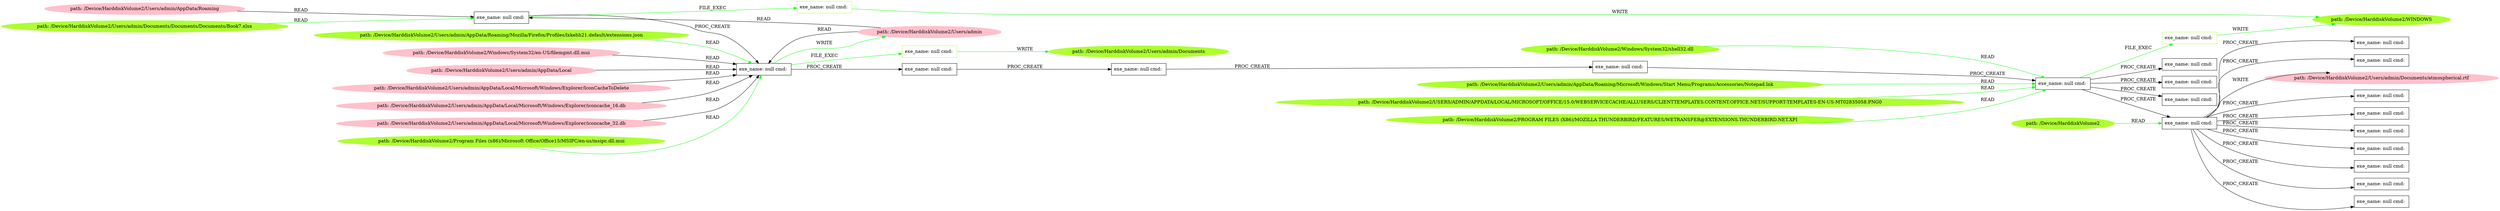 digraph {
	rankdir=LR
	36 [label="exe_name: null cmd: " color=black shape=box style=solid]
	43 [label="exe_name: null cmd: " color=greenyellow shape=box style=solid]
	36 -> 43 [label=FILE_EXEC color=green]
	35 [label="exe_name: null cmd: " color=black shape=box style=solid]
	48 [label="exe_name: null cmd: " color=greenyellow shape=box style=solid]
	35 -> 48 [label=FILE_EXEC color=green]
	14 [label="exe_name: null cmd: " color=black shape=box style=solid]
	54 [label="exe_name: null cmd: " color=greenyellow shape=box style=solid]
	14 -> 54 [label=FILE_EXEC color=green]
	37 [label="path: /Device/HarddiskVolume2/Users/admin/AppData/Roaming" color=pink shape=oval style=filled]
	36 [label="exe_name: null cmd: " color=black shape=box style=solid]
	37 -> 36 [label=READ color=black]
	39 [label="path: /Device/HarddiskVolume2/Users/admin" color=pink shape=oval style=filled]
	36 [label="exe_name: null cmd: " color=black shape=box style=solid]
	39 -> 36 [label=READ color=black]
	36 [label="exe_name: null cmd: " color=black shape=box style=solid]
	35 [label="exe_name: null cmd: " color=black shape=box style=solid]
	36 -> 35 [label=PROC_CREATE color=black]
	30 [label="path: /Device/HarddiskVolume2/Windows/System32/en-US/filemgmt.dll.mui" color=pink shape=oval style=filled]
	35 [label="exe_name: null cmd: " color=black shape=box style=solid]
	30 -> 35 [label=READ color=black]
	31 [label="path: /Device/HarddiskVolume2/Users/admin/AppData/Local" color=pink shape=oval style=filled]
	35 [label="exe_name: null cmd: " color=black shape=box style=solid]
	31 -> 35 [label=READ color=black]
	39 [label="path: /Device/HarddiskVolume2/Users/admin" color=pink shape=oval style=filled]
	35 [label="exe_name: null cmd: " color=black shape=box style=solid]
	39 -> 35 [label=READ color=black]
	22 [label="path: /Device/HarddiskVolume2/Users/admin/AppData/Local/Microsoft/Windows/Explorer/IconCacheToDelete" color=pink shape=oval style=filled]
	35 [label="exe_name: null cmd: " color=black shape=box style=solid]
	22 -> 35 [label=READ color=black]
	29 [label="path: /Device/HarddiskVolume2/Users/admin/AppData/Local/Microsoft/Windows/Explorer/iconcache_16.db" color=pink shape=oval style=filled]
	35 [label="exe_name: null cmd: " color=black shape=box style=solid]
	29 -> 35 [label=READ color=black]
	25 [label="path: /Device/HarddiskVolume2/Users/admin/AppData/Local/Microsoft/Windows/Explorer/iconcache_32.db" color=pink shape=oval style=filled]
	35 [label="exe_name: null cmd: " color=black shape=box style=solid]
	25 -> 35 [label=READ color=black]
	35 [label="exe_name: null cmd: " color=black shape=box style=solid]
	34 [label="exe_name: null cmd: " color=black shape=box style=solid]
	35 -> 34 [label=PROC_CREATE color=black]
	34 [label="exe_name: null cmd: " color=black shape=box style=solid]
	33 [label="exe_name: null cmd: " color=black shape=box style=solid]
	34 -> 33 [label=PROC_CREATE color=black]
	33 [label="exe_name: null cmd: " color=black shape=box style=solid]
	13 [label="exe_name: null cmd: " color=black shape=box style=solid]
	33 -> 13 [label=PROC_CREATE color=black]
	13 [label="exe_name: null cmd: " color=black shape=box style=solid]
	14 [label="exe_name: null cmd: " color=black shape=box style=solid]
	13 -> 14 [label=PROC_CREATE color=black]
	14 [label="exe_name: null cmd: " color=black shape=box style=solid]
	18 [label="exe_name: null cmd: " color=black shape=box style=solid]
	14 -> 18 [label=PROC_CREATE color=black]
	50 [label="path: /Device/HarddiskVolume2/Users/admin/AppData/Roaming/Microsoft/Windows/Start Menu/Programs/Accessories/Notepad.lnk" color=greenyellow shape=oval style=filled]
	14 [label="exe_name: null cmd: " color=black shape=box style=solid]
	50 -> 14 [label=READ color=green]
	53 [label="path: /Device/HarddiskVolume2/USERS/ADMIN/APPDATA/LOCAL/MICROSOFT/OFFICE/15.0/WEBSERVICECACHE/ALLUSERS/CLIENTTEMPLATES.CONTENT.OFFICE.NET/SUPPORT-TEMPLATES-EN-US-MT02835058.PNG0" color=greenyellow shape=oval style=filled]
	14 [label="exe_name: null cmd: " color=black shape=box style=solid]
	53 -> 14 [label=READ color=green]
	47 [label="path: /Device/HarddiskVolume2/Program Files (x86)/Microsoft Office/Office15/MSIPC/en-us/msipc.dll.mui" color=greenyellow shape=oval style=filled]
	35 [label="exe_name: null cmd: " color=black shape=box style=solid]
	47 -> 35 [label=READ color=green]
	14 [label="exe_name: null cmd: " color=black shape=box style=solid]
	6 [label="exe_name: null cmd: " color=black shape=box style=solid]
	14 -> 6 [label=PROC_CREATE color=black]
	14 [label="exe_name: null cmd: " color=black shape=box style=solid]
	3 [label="exe_name: null cmd: " color=black shape=box style=solid]
	14 -> 3 [label=PROC_CREATE color=black]
	14 [label="exe_name: null cmd: " color=black shape=box style=solid]
	12 [label="exe_name: null cmd: " color=black shape=box style=solid]
	14 -> 12 [label=PROC_CREATE color=black]
	3 [label="exe_name: null cmd: " color=black shape=box style=solid]
	5 [label="exe_name: null cmd: " color=black shape=box style=solid]
	3 -> 5 [label=PROC_CREATE color=black]
	3 [label="exe_name: null cmd: " color=black shape=box style=solid]
	11 [label="exe_name: null cmd: " color=black shape=box style=solid]
	3 -> 11 [label=PROC_CREATE color=black]
	3 [label="exe_name: null cmd: " color=black shape=box style=solid]
	19 [label="exe_name: null cmd: " color=black shape=box style=solid]
	3 -> 19 [label=PROC_CREATE color=black]
	3 [label="exe_name: null cmd: " color=black shape=box style=solid]
	4 [label="exe_name: null cmd: " color=black shape=box style=solid]
	3 -> 4 [label=PROC_CREATE color=black]
	3 [label="exe_name: null cmd: " color=black shape=box style=solid]
	10 [label="exe_name: null cmd: " color=black shape=box style=solid]
	3 -> 10 [label=PROC_CREATE color=black]
	3 [label="exe_name: null cmd: " color=black shape=box style=solid]
	8 [label="exe_name: null cmd: " color=black shape=box style=solid]
	3 -> 8 [label=PROC_CREATE color=black]
	3 [label="exe_name: null cmd: " color=black shape=box style=solid]
	2 [label="exe_name: null cmd: " color=black shape=box style=solid]
	3 -> 2 [label=PROC_CREATE color=black]
	3 [label="exe_name: null cmd: " color=black shape=box style=solid]
	1 [label="exe_name: null cmd: " color=black shape=box style=solid]
	3 -> 1 [label=PROC_CREATE color=black]
	3 [label="exe_name: null cmd: " color=black shape=box style=solid]
	7 [label="exe_name: null cmd: " color=black shape=box style=solid]
	3 -> 7 [label=PROC_CREATE color=black]
	3 [label="exe_name: null cmd: " color=black shape=box style=solid]
	21 [label="path: /Device/HarddiskVolume2/Users/admin/Documents/atmospherical.rtf" color=pink shape=oval style=filled]
	3 -> 21 [label=WRITE color=black]
	51 [label="path: /Device/HarddiskVolume2/PROGRAM FILES (X86)/MOZILLA THUNDERBIRD/FEATURES/WETRANSFER@EXTENSIONS.THUNDERBIRD.NET.XPI" color=greenyellow shape=oval style=filled]
	14 [label="exe_name: null cmd: " color=black shape=box style=solid]
	51 -> 14 [label=READ color=green]
	42 [label="path: /Device/HarddiskVolume2/Users/admin/Documents/Documents/Documents/Book7.xlsx" color=greenyellow shape=oval style=filled]
	36 [label="exe_name: null cmd: " color=black shape=box style=solid]
	42 -> 36 [label=READ color=green]
	45 [label="path: /Device/HarddiskVolume2/Users/admin/AppData/Roaming/Mozilla/Firefox/Profiles/lxkehh21.default/extensions.json" color=greenyellow shape=oval style=filled]
	35 [label="exe_name: null cmd: " color=black shape=box style=solid]
	45 -> 35 [label=READ color=green]
	54 [label="exe_name: null cmd: " color=greenyellow shape=box style=solid]
	44 [label="path: /Device/HarddiskVolume2/WINDOWS" color=greenyellow shape=oval style=filled]
	54 -> 44 [label=WRITE color=green]
	52 [label="path: /Device/HarddiskVolume2/Windows/System32/shell32.dll" color=greenyellow shape=oval style=filled]
	14 [label="exe_name: null cmd: " color=black shape=box style=solid]
	52 -> 14 [label=READ color=green]
	48 [label="exe_name: null cmd: " color=greenyellow shape=box style=solid]
	49 [label="path: /Device/HarddiskVolume2/Users/admin/Documents" color=greenyellow shape=oval style=filled]
	48 -> 49 [label=WRITE color=green]
	56 [label="path: /Device/HarddiskVolume2" color=greenyellow shape=oval style=filled]
	3 [label="exe_name: null cmd: " color=black shape=box style=solid]
	56 -> 3 [label=READ color=green]
	35 [label="exe_name: null cmd: " color=black shape=box style=solid]
	39 [label="path: /Device/HarddiskVolume2/Users/admin" color=pink shape=oval style=filled]
	35 -> 39 [label=WRITE color=green]
	43 [label="exe_name: null cmd: " color=greenyellow shape=box style=solid]
	44 [label="path: /Device/HarddiskVolume2/WINDOWS" color=greenyellow shape=oval style=filled]
	43 -> 44 [label=WRITE color=green]
}
